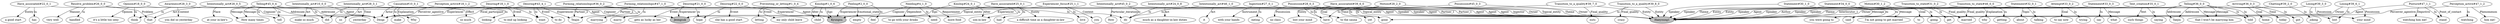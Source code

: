 // The Round Table
digraph {
	0 [label=Haeyoung1 fillcolor=gray style=filled]
	1 [label="Have_associated#22_0_1"]
	2 [label=has]
	3 [label="a good start"]
	1 -> 2 [label=lu]
	1 -> 0 [label=Topical_entity]
	1 -> 3 [label=Entity]
	4 [label="Intentionally_act#24_0_8"]
	5 [label=do]
	6 [label="much as a daughter-in-law duties"]
	4 -> 5 [label=lu]
	4 -> 0 [label=Agent]
	4 -> 6 [label=Act]
	7 [label="Ingestion#27_0_1"]
	8 [label=eating]
	9 [label="with your hands"]
	7 -> 8 [label=lu]
	7 -> 0 [label=Ingestor]
	7 -> 9 [label=Instrument]
	10 [label="Possession#28_0_3"]
	11 [label=have]
	12 [label="no class"]
	10 -> 11 [label=lu]
	10 -> 0 [label=Owner]
	10 -> 12 [label=Possession]
	13 [label="Intentionally_act#28_0_5"]
	14 [label=that]
	15 [label="at your in-law's"]
	13 -> 5 [label=lu]
	13 -> 0 [label=Agent]
	13 -> 14 [label=Act]
	13 -> 15 [label=Place]
	16 [label="Motion#28_2_0"]
	17 [label=gone]
	18 [label="to the sauna"]
	19 [label=yet]
	16 -> 17 [label=lu]
	16 -> 0 [label=Theme]
	16 -> 18 [label=Goal]
	16 -> 19 [label=Time]
	20 [label="Intentionally_act#28_3_1"]
	21 [label=did]
	22 [label=so]
	23 [label=yesterday]
	20 -> 21 [label=lu]
	20 -> 0 [label=Agent]
	20 -> 22 [label=Act]
	20 -> 23 [label=Time]
	24 [label="Statement#30_1_0"]
	25 [label=said]
	26 [label="you were going to"]
	24 -> 25 [label=lu]
	24 -> 0 [label=Speaker]
	24 -> 26 [label=Message]
	27 [label="Motion#30_1_2"]
	28 [label=going]
	29 [label=to]
	27 -> 28 [label=lu]
	27 -> 0 [label=Theme]
	27 -> 29 [label=Goal]
	30 [label="Transition_to_state#31_0_2"]
	31 [label=get]
	32 [label=married]
	30 -> 31 [label=lu]
	30 -> 0 [label=Entity]
	30 -> 32 [label=Final_quality]
	33 [label="Statement#32_0_1"]
	34 [label=talking]
	35 [label=about]
	33 -> 34 [label=lu]
	33 -> 35 [label=Topic]
	33 -> 0 [label=Speaker]
	36 [label="Attempt#33_0_2"]
	37 [label=trying]
	38 [label="to say now"]
	36 -> 37 [label=lu]
	36 -> 0 [label=Agent]
	36 -> 38 [label=Goal]
	39 [label="Statement#33_0_3"]
	40 [label=say]
	41 [label=what]
	39 -> 40 [label=lu]
	39 -> 41 [label=Message]
	39 -> 0 [label=Speaker]
	42 [label="Statement#34_0_0"]
	43 [label="I'm not going to get married"]
	42 -> 25 [label=lu]
	42 -> 0 [label=Speaker]
	42 -> 43 [label=Message]
	44 [label="Text_creation#35_0_1"]
	45 [label=saying]
	46 [label="such things"]
	44 -> 45 [label=lu]
	44 -> 0 [label=Author]
	44 -> 46 [label=Text]
	47 [label="Telling#36_0_0"]
	48 [label=told]
	49 [label=Taejin]
	50 [label="that I won't be marrying him"]
	47 -> 48 [label=lu]
	47 -> 0 [label=Speaker]
	47 -> 49 [label=Addressee]
	47 -> 50 [label=Message]
	51 [label="Forming_relationships#36_0_2"]
	52 [label=marrying]
	53 [label=Teajin]
	51 -> 52 [label=lu]
	51 -> 0 [label=Partner_1]
	51 -> 53 [label=Partner_2]
	54 [label="Arriving#36_0_3"]
	55 [label=got]
	56 [label=home]
	57 [label=today]
	54 -> 55 [label=lu]
	54 -> 0 [label=Theme]
	54 -> 56 [label=Goal]
	54 -> 57 [label=Time]
	58 [label="Chatting#39_2_0"]
	59 [label=joking]
	58 -> 59 [label=lu]
	58 -> 0 [label=Interlocutor_1]
	60 [label="Losing#39_3_0"]
	61 [label=lost]
	62 [label="your mind"]
	60 -> 61 [label=lu]
	60 -> 0 [label=Owner]
	60 -> 62 [label=Possession]
	63 [label="Have_associated#39_6_0"]
	64 [label="lost your mind"]
	63 -> 11 [label=lu]
	63 -> 0 [label=Topical_entity]
	63 -> 64 [label=Entity]
	65 [label="Losing#39_6_1"]
	65 -> 61 [label=lu]
	65 -> 0 [label=Owner]
	65 -> 62 [label=Possession]
	66 [label="Transition_to_a_quality#39_7_0"]
	67 [label=nuts]
	66 -> 17 [label=lu]
	66 -> 0 [label=Entity]
	66 -> 67 [label=Final_quality]
	68 [label="Transition_to_a_quality#39_8_0"]
	69 [label=crazy]
	68 -> 17 [label=lu]
	68 -> 0 [label=Entity]
	68 -> 69 [label=Final_quality]
	70 [label="Intentionally_act#45_0_2"]
	71 [label=How]
	70 -> 5 [label=lu]
	70 -> 71 [label=Particular_iteration]
	70 -> 0 [label=Agent]
	72 [label="Possession#45_0_3"]
	72 -> 11 [label=lu]
	72 -> 0 [label=Owner]
	73 [label="Telling#45_0_4"]
	74 [label=tell]
	75 [label="How many times"]
	76 [label=Deogi]
	73 -> 74 [label=lu]
	73 -> 75 [label=Message]
	73 -> 0 [label=Speaker]
	73 -> 76 [label=Addressee]
	77 [label="Transition_to_state#46_0_0"]
	78 [label=getting]
	79 [label=why]
	77 -> 78 [label=lu]
	77 -> 79 [label=Explanation]
	77 -> 0 [label=Entity]
	77 -> 32 [label=Final_quality]
	80 [label="Intentionally_act#46_1_0"]
	81 [label=it]
	80 -> 5 [label=lu]
	80 -> 0 [label=Agent]
	80 -> 81 [label=Act]
	82 [label="Forming_relationships#47_1_0"]
	83 [label=marry]
	82 -> 83 [label=lu]
	82 -> 0 [label=Partner_1]
	82 -> 53 [label=Partner_2]
	84 [label="Posture#47_1_1"]
	85 [label=stand]
	86 [label="watching him eat!"]
	84 -> 85 [label=lu]
	84 -> 0 [label=Agent]
	84 -> 85 [label=Point_of_contact]
	84 -> 86 [label=Depictive]
	87 [label="Perception_active#47_1_2"]
	88 [label=watching]
	89 [label="him eat!"]
	87 -> 88 [label=lu]
	87 -> 0 [label=Perceiver_agentive]
	87 -> 89 [label=Phenomenon]
	47 -> 48 [label=lu]
	47 -> 0 [label=Speaker]
	47 -> 49 [label=Addressee]
	47 -> 50 [label=Message]
	90 [label=Kyungsu fillcolor=gray style=filled]
	91 [label="Preventing_or_letting#1_0_4"]
	92 [label=letting]
	93 [label="my only child leave"]
	91 -> 92 [label=lu]
	91 -> 90 [label=Agent]
	91 -> 93 [label=Event]
	94 [label="Kinship#1_0_6"]
	95 [label=child]
	94 -> 95 [label=lu]
	94 -> 90 [label=Ego]
	94 -> 95 [label=Alter]
	96 [label="Feeling#2_0_0"]
	97 [label=feel]
	98 [label=empty]
	96 -> 97 [label=lu]
	96 -> 90 [label=Experiencer]
	96 -> 98 [label=Emotional_state]
	99 [label="Needing#4_1_0"]
	100 [label=need]
	101 [label="more food"]
	102 [label="to go with your drinks"]
	99 -> 100 [label=lu]
	99 -> 90 [label=Cognizer]
	99 -> 101 [label=Requirement]
	99 -> 102 [label=Dependent]
	103 [label="Desiring#22_0_0"]
	104 [label=hope]
	105 [label="she has a good start"]
	103 -> 104 [label=lu]
	103 -> 90 [label=Experiencer]
	103 -> 105 [label=Event]
	106 [label="Kinship#24_0_1"]
	107 [label="son-in-law"]
	106 -> 107 [label=lu]
	106 -> 90 [label=Ego]
	106 -> 107 [label=Alter]
	108 [label="Intentionally_act#10_0_0"]
	109 [label="make so much"]
	108 -> 21 [label=lu]
	108 -> 76 [label=Agent]
	108 -> 109 [label=Act]
	110 [label="Causation#10_0_1"]
	111 [label=make]
	112 [label=Why]
	113 [label="so much"]
	110 -> 111 [label=lu]
	110 -> 112 [label=Explanation]
	110 -> 76 [label=Actor]
	110 -> 113 [label=Effect]
	114 [label="Desiring#18_1_0"]
	115 [label=want]
	116 [label="to end up looking"]
	114 -> 115 [label=lu]
	114 -> 76 [label=Experiencer]
	114 -> 116 [label=Event]
	117 [label="Perception_active#18_1_2"]
	118 [label=looking]
	117 -> 118 [label=lu]
	117 -> 76 [label=Perceiver_agentive]
	119 [label="Awareness#28_3_0"]
	120 [label=think]
	121 [label="you did so yesterday"]
	119 -> 120 [label=lu]
	119 -> 76 [label=Cognizer]
	119 -> 121 [label=Content]
	122 [label="Desiring#43_4_1"]
	123 [label="to do"]
	122 -> 115 [label=lu]
	122 -> 123 [label=Event]
	122 -> 53 [label=Experiencer]
	122 -> 76 [label=Focal_participant]
	73 -> 74 [label=lu]
	73 -> 75 [label=Message]
	73 -> 0 [label=Speaker]
	73 -> 76 [label=Addressee]
	124 [label=Jeongsuk fillcolor=gray style=filled]
	125 [label="Opinion#18_0_0"]
	126 [label="it's a little too sexy"]
	125 -> 120 [label=lu]
	125 -> 124 [label=Cognizer]
	125 -> 126 [label=Opinion]
	127 [label="Desiring#21_0_0"]
	128 [label="gets as lucky as her"]
	127 -> 104 [label=lu]
	127 -> 124 [label=Experiencer]
	127 -> 128 [label=Event]
	129 [label="Have_associated#25_0_1"]
	130 [label=had]
	131 [label="a difficult time as a daughter-in-law"]
	129 -> 130 [label=lu]
	129 -> 124 [label=Topical_entity]
	129 -> 131 [label=Entity]
	132 [label="Experiencer_focus#25_1_1"]
	133 [label=love]
	134 [label=you]
	132 -> 133 [label=lu]
	132 -> 124 [label=Experiencer]
	132 -> 134 [label=Content]
	135 [label="Resolve_problem#26_0_0"]
	136 [label=handled]
	137 [label="very well"]
	135 -> 136 [label=lu]
	135 -> 124 [label=Agent]
	135 -> 14 [label=Problem]
	135 -> 137 [label=Manner]
}
